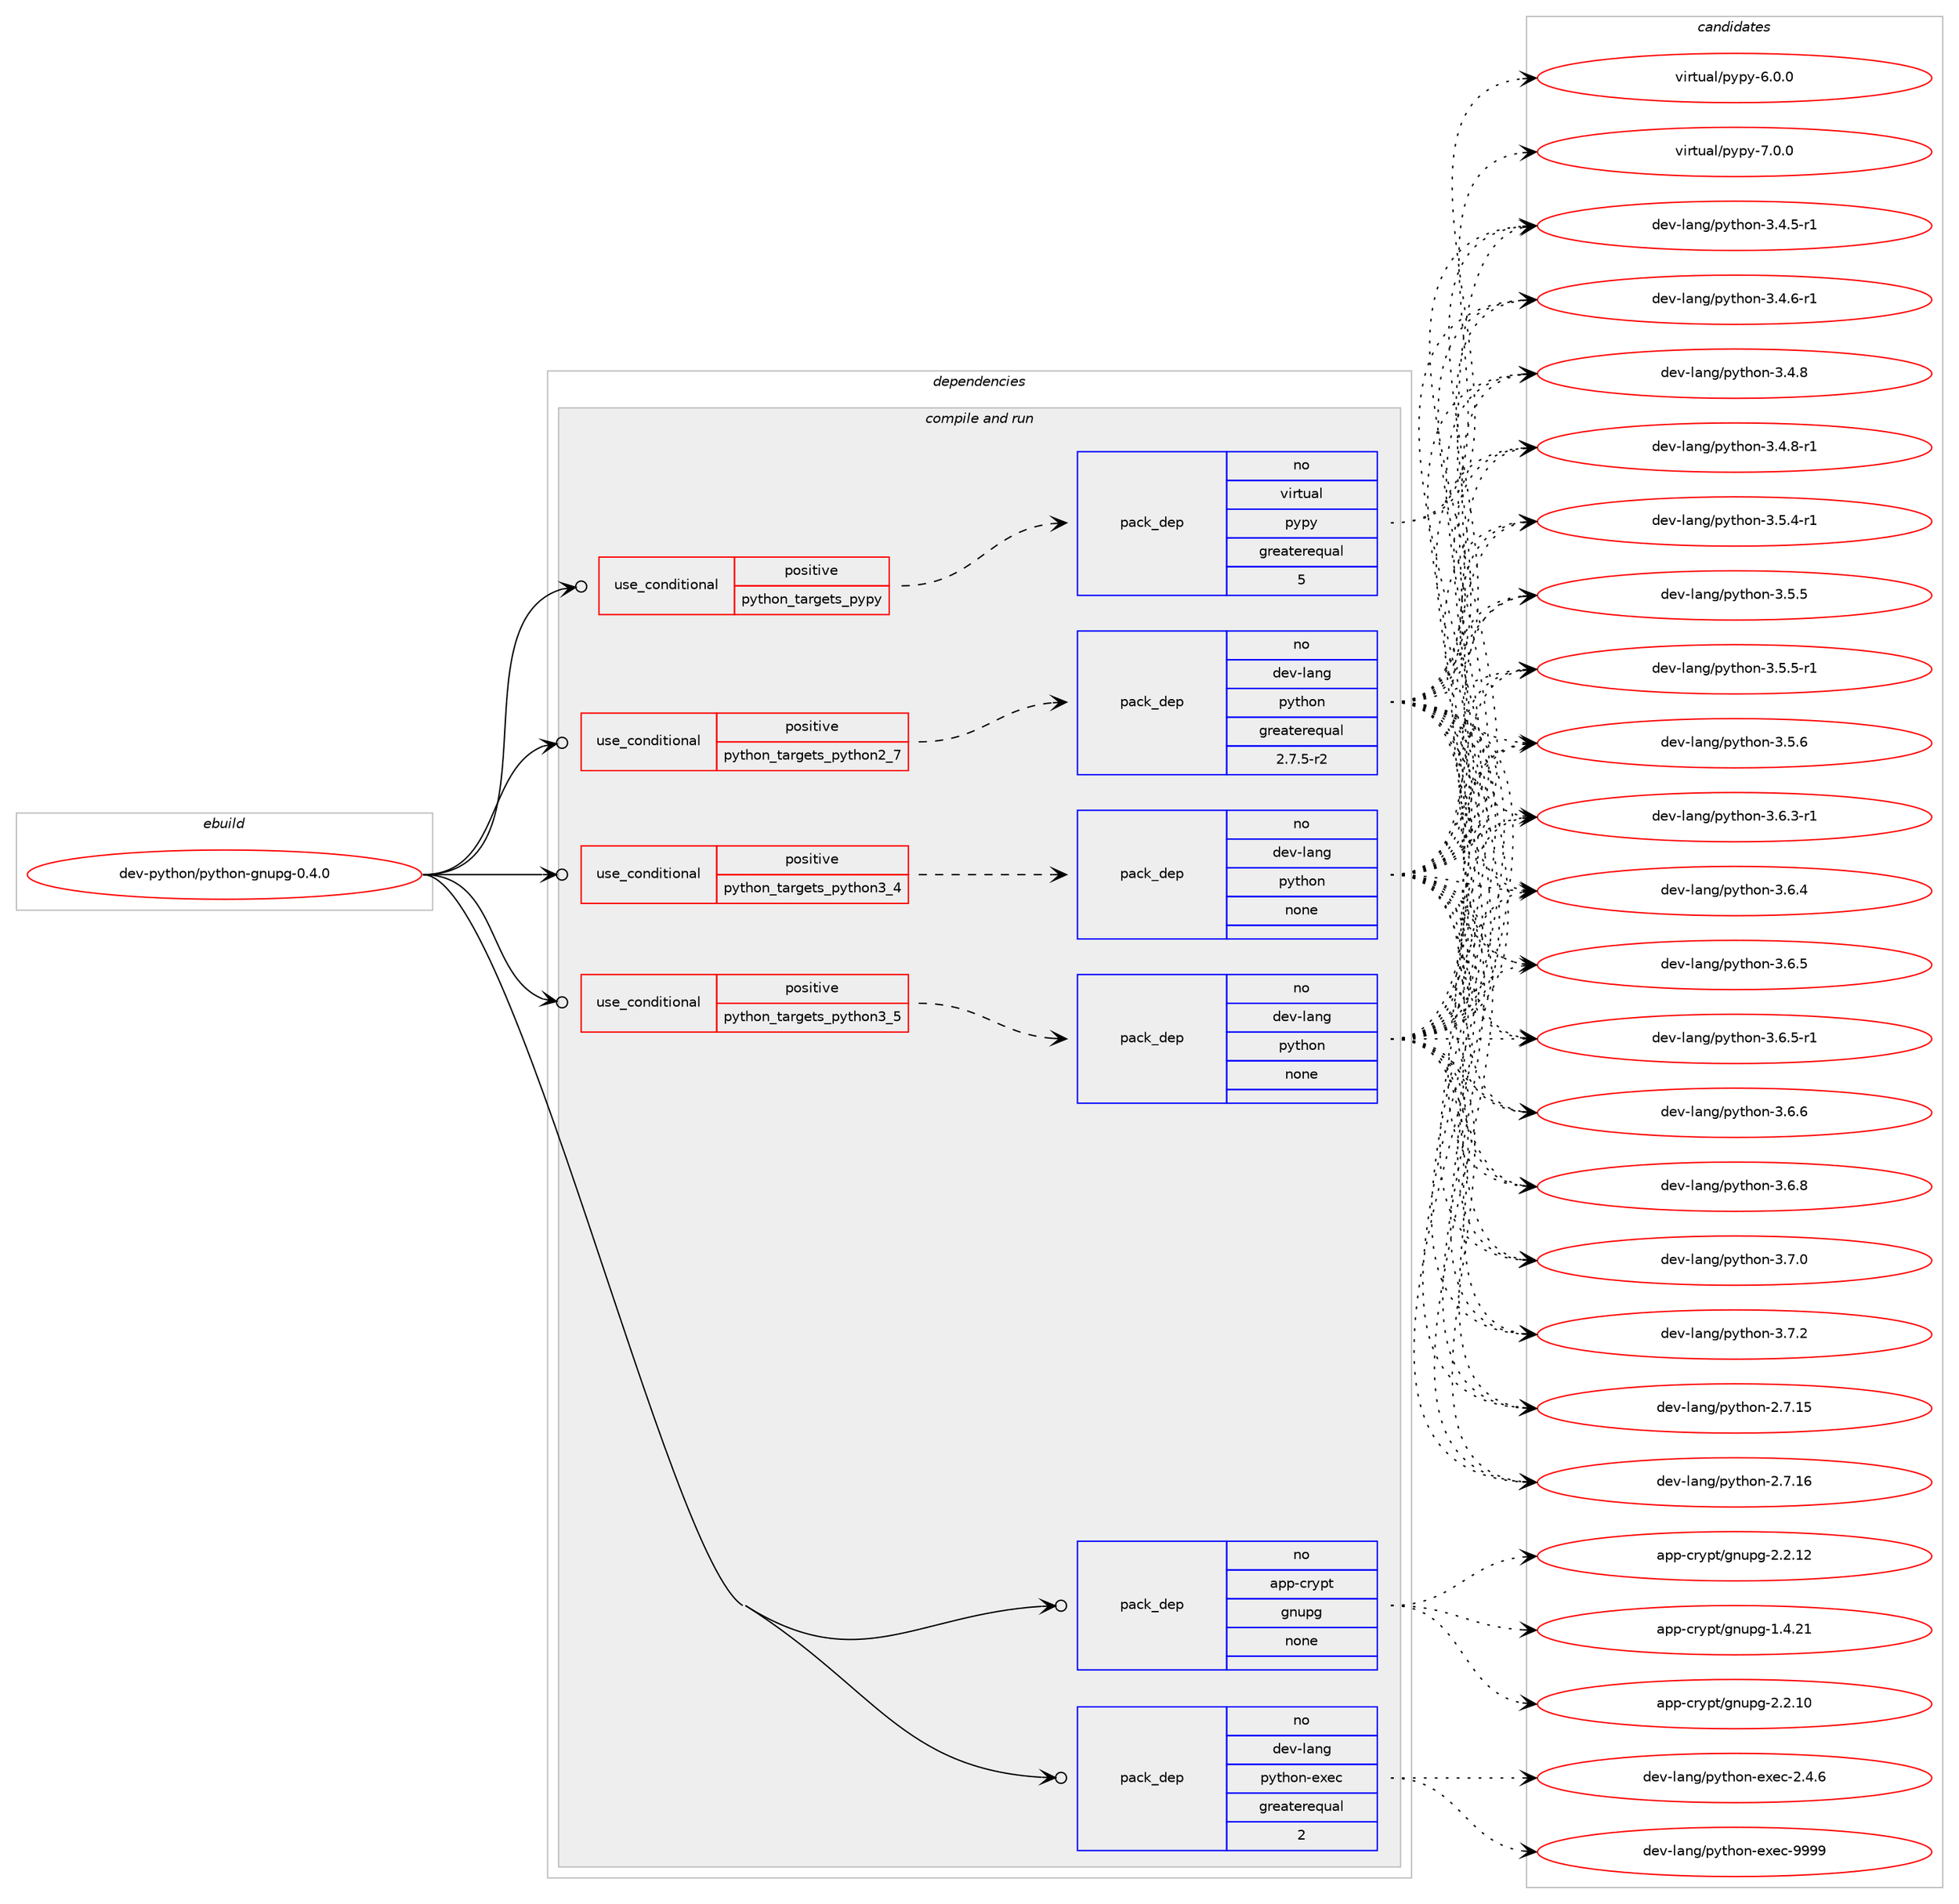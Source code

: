 digraph prolog {

# *************
# Graph options
# *************

newrank=true;
concentrate=true;
compound=true;
graph [rankdir=LR,fontname=Helvetica,fontsize=10,ranksep=1.5];#, ranksep=2.5, nodesep=0.2];
edge  [arrowhead=vee];
node  [fontname=Helvetica,fontsize=10];

# **********
# The ebuild
# **********

subgraph cluster_leftcol {
color=gray;
rank=same;
label=<<i>ebuild</i>>;
id [label="dev-python/python-gnupg-0.4.0", color=red, width=4, href="../dev-python/python-gnupg-0.4.0.svg"];
}

# ****************
# The dependencies
# ****************

subgraph cluster_midcol {
color=gray;
label=<<i>dependencies</i>>;
subgraph cluster_compile {
fillcolor="#eeeeee";
style=filled;
label=<<i>compile</i>>;
}
subgraph cluster_compileandrun {
fillcolor="#eeeeee";
style=filled;
label=<<i>compile and run</i>>;
subgraph cond382686 {
dependency1435039 [label=<<TABLE BORDER="0" CELLBORDER="1" CELLSPACING="0" CELLPADDING="4"><TR><TD ROWSPAN="3" CELLPADDING="10">use_conditional</TD></TR><TR><TD>positive</TD></TR><TR><TD>python_targets_pypy</TD></TR></TABLE>>, shape=none, color=red];
subgraph pack1029000 {
dependency1435040 [label=<<TABLE BORDER="0" CELLBORDER="1" CELLSPACING="0" CELLPADDING="4" WIDTH="220"><TR><TD ROWSPAN="6" CELLPADDING="30">pack_dep</TD></TR><TR><TD WIDTH="110">no</TD></TR><TR><TD>virtual</TD></TR><TR><TD>pypy</TD></TR><TR><TD>greaterequal</TD></TR><TR><TD>5</TD></TR></TABLE>>, shape=none, color=blue];
}
dependency1435039:e -> dependency1435040:w [weight=20,style="dashed",arrowhead="vee"];
}
id:e -> dependency1435039:w [weight=20,style="solid",arrowhead="odotvee"];
subgraph cond382687 {
dependency1435041 [label=<<TABLE BORDER="0" CELLBORDER="1" CELLSPACING="0" CELLPADDING="4"><TR><TD ROWSPAN="3" CELLPADDING="10">use_conditional</TD></TR><TR><TD>positive</TD></TR><TR><TD>python_targets_python2_7</TD></TR></TABLE>>, shape=none, color=red];
subgraph pack1029001 {
dependency1435042 [label=<<TABLE BORDER="0" CELLBORDER="1" CELLSPACING="0" CELLPADDING="4" WIDTH="220"><TR><TD ROWSPAN="6" CELLPADDING="30">pack_dep</TD></TR><TR><TD WIDTH="110">no</TD></TR><TR><TD>dev-lang</TD></TR><TR><TD>python</TD></TR><TR><TD>greaterequal</TD></TR><TR><TD>2.7.5-r2</TD></TR></TABLE>>, shape=none, color=blue];
}
dependency1435041:e -> dependency1435042:w [weight=20,style="dashed",arrowhead="vee"];
}
id:e -> dependency1435041:w [weight=20,style="solid",arrowhead="odotvee"];
subgraph cond382688 {
dependency1435043 [label=<<TABLE BORDER="0" CELLBORDER="1" CELLSPACING="0" CELLPADDING="4"><TR><TD ROWSPAN="3" CELLPADDING="10">use_conditional</TD></TR><TR><TD>positive</TD></TR><TR><TD>python_targets_python3_4</TD></TR></TABLE>>, shape=none, color=red];
subgraph pack1029002 {
dependency1435044 [label=<<TABLE BORDER="0" CELLBORDER="1" CELLSPACING="0" CELLPADDING="4" WIDTH="220"><TR><TD ROWSPAN="6" CELLPADDING="30">pack_dep</TD></TR><TR><TD WIDTH="110">no</TD></TR><TR><TD>dev-lang</TD></TR><TR><TD>python</TD></TR><TR><TD>none</TD></TR><TR><TD></TD></TR></TABLE>>, shape=none, color=blue];
}
dependency1435043:e -> dependency1435044:w [weight=20,style="dashed",arrowhead="vee"];
}
id:e -> dependency1435043:w [weight=20,style="solid",arrowhead="odotvee"];
subgraph cond382689 {
dependency1435045 [label=<<TABLE BORDER="0" CELLBORDER="1" CELLSPACING="0" CELLPADDING="4"><TR><TD ROWSPAN="3" CELLPADDING="10">use_conditional</TD></TR><TR><TD>positive</TD></TR><TR><TD>python_targets_python3_5</TD></TR></TABLE>>, shape=none, color=red];
subgraph pack1029003 {
dependency1435046 [label=<<TABLE BORDER="0" CELLBORDER="1" CELLSPACING="0" CELLPADDING="4" WIDTH="220"><TR><TD ROWSPAN="6" CELLPADDING="30">pack_dep</TD></TR><TR><TD WIDTH="110">no</TD></TR><TR><TD>dev-lang</TD></TR><TR><TD>python</TD></TR><TR><TD>none</TD></TR><TR><TD></TD></TR></TABLE>>, shape=none, color=blue];
}
dependency1435045:e -> dependency1435046:w [weight=20,style="dashed",arrowhead="vee"];
}
id:e -> dependency1435045:w [weight=20,style="solid",arrowhead="odotvee"];
subgraph pack1029004 {
dependency1435047 [label=<<TABLE BORDER="0" CELLBORDER="1" CELLSPACING="0" CELLPADDING="4" WIDTH="220"><TR><TD ROWSPAN="6" CELLPADDING="30">pack_dep</TD></TR><TR><TD WIDTH="110">no</TD></TR><TR><TD>app-crypt</TD></TR><TR><TD>gnupg</TD></TR><TR><TD>none</TD></TR><TR><TD></TD></TR></TABLE>>, shape=none, color=blue];
}
id:e -> dependency1435047:w [weight=20,style="solid",arrowhead="odotvee"];
subgraph pack1029005 {
dependency1435048 [label=<<TABLE BORDER="0" CELLBORDER="1" CELLSPACING="0" CELLPADDING="4" WIDTH="220"><TR><TD ROWSPAN="6" CELLPADDING="30">pack_dep</TD></TR><TR><TD WIDTH="110">no</TD></TR><TR><TD>dev-lang</TD></TR><TR><TD>python-exec</TD></TR><TR><TD>greaterequal</TD></TR><TR><TD>2</TD></TR></TABLE>>, shape=none, color=blue];
}
id:e -> dependency1435048:w [weight=20,style="solid",arrowhead="odotvee"];
}
subgraph cluster_run {
fillcolor="#eeeeee";
style=filled;
label=<<i>run</i>>;
}
}

# **************
# The candidates
# **************

subgraph cluster_choices {
rank=same;
color=gray;
label=<<i>candidates</i>>;

subgraph choice1029000 {
color=black;
nodesep=1;
choice1181051141161179710847112121112121455446484648 [label="virtual/pypy-6.0.0", color=red, width=4,href="../virtual/pypy-6.0.0.svg"];
choice1181051141161179710847112121112121455546484648 [label="virtual/pypy-7.0.0", color=red, width=4,href="../virtual/pypy-7.0.0.svg"];
dependency1435040:e -> choice1181051141161179710847112121112121455446484648:w [style=dotted,weight="100"];
dependency1435040:e -> choice1181051141161179710847112121112121455546484648:w [style=dotted,weight="100"];
}
subgraph choice1029001 {
color=black;
nodesep=1;
choice10010111845108971101034711212111610411111045504655464953 [label="dev-lang/python-2.7.15", color=red, width=4,href="../dev-lang/python-2.7.15.svg"];
choice10010111845108971101034711212111610411111045504655464954 [label="dev-lang/python-2.7.16", color=red, width=4,href="../dev-lang/python-2.7.16.svg"];
choice1001011184510897110103471121211161041111104551465246534511449 [label="dev-lang/python-3.4.5-r1", color=red, width=4,href="../dev-lang/python-3.4.5-r1.svg"];
choice1001011184510897110103471121211161041111104551465246544511449 [label="dev-lang/python-3.4.6-r1", color=red, width=4,href="../dev-lang/python-3.4.6-r1.svg"];
choice100101118451089711010347112121116104111110455146524656 [label="dev-lang/python-3.4.8", color=red, width=4,href="../dev-lang/python-3.4.8.svg"];
choice1001011184510897110103471121211161041111104551465246564511449 [label="dev-lang/python-3.4.8-r1", color=red, width=4,href="../dev-lang/python-3.4.8-r1.svg"];
choice1001011184510897110103471121211161041111104551465346524511449 [label="dev-lang/python-3.5.4-r1", color=red, width=4,href="../dev-lang/python-3.5.4-r1.svg"];
choice100101118451089711010347112121116104111110455146534653 [label="dev-lang/python-3.5.5", color=red, width=4,href="../dev-lang/python-3.5.5.svg"];
choice1001011184510897110103471121211161041111104551465346534511449 [label="dev-lang/python-3.5.5-r1", color=red, width=4,href="../dev-lang/python-3.5.5-r1.svg"];
choice100101118451089711010347112121116104111110455146534654 [label="dev-lang/python-3.5.6", color=red, width=4,href="../dev-lang/python-3.5.6.svg"];
choice1001011184510897110103471121211161041111104551465446514511449 [label="dev-lang/python-3.6.3-r1", color=red, width=4,href="../dev-lang/python-3.6.3-r1.svg"];
choice100101118451089711010347112121116104111110455146544652 [label="dev-lang/python-3.6.4", color=red, width=4,href="../dev-lang/python-3.6.4.svg"];
choice100101118451089711010347112121116104111110455146544653 [label="dev-lang/python-3.6.5", color=red, width=4,href="../dev-lang/python-3.6.5.svg"];
choice1001011184510897110103471121211161041111104551465446534511449 [label="dev-lang/python-3.6.5-r1", color=red, width=4,href="../dev-lang/python-3.6.5-r1.svg"];
choice100101118451089711010347112121116104111110455146544654 [label="dev-lang/python-3.6.6", color=red, width=4,href="../dev-lang/python-3.6.6.svg"];
choice100101118451089711010347112121116104111110455146544656 [label="dev-lang/python-3.6.8", color=red, width=4,href="../dev-lang/python-3.6.8.svg"];
choice100101118451089711010347112121116104111110455146554648 [label="dev-lang/python-3.7.0", color=red, width=4,href="../dev-lang/python-3.7.0.svg"];
choice100101118451089711010347112121116104111110455146554650 [label="dev-lang/python-3.7.2", color=red, width=4,href="../dev-lang/python-3.7.2.svg"];
dependency1435042:e -> choice10010111845108971101034711212111610411111045504655464953:w [style=dotted,weight="100"];
dependency1435042:e -> choice10010111845108971101034711212111610411111045504655464954:w [style=dotted,weight="100"];
dependency1435042:e -> choice1001011184510897110103471121211161041111104551465246534511449:w [style=dotted,weight="100"];
dependency1435042:e -> choice1001011184510897110103471121211161041111104551465246544511449:w [style=dotted,weight="100"];
dependency1435042:e -> choice100101118451089711010347112121116104111110455146524656:w [style=dotted,weight="100"];
dependency1435042:e -> choice1001011184510897110103471121211161041111104551465246564511449:w [style=dotted,weight="100"];
dependency1435042:e -> choice1001011184510897110103471121211161041111104551465346524511449:w [style=dotted,weight="100"];
dependency1435042:e -> choice100101118451089711010347112121116104111110455146534653:w [style=dotted,weight="100"];
dependency1435042:e -> choice1001011184510897110103471121211161041111104551465346534511449:w [style=dotted,weight="100"];
dependency1435042:e -> choice100101118451089711010347112121116104111110455146534654:w [style=dotted,weight="100"];
dependency1435042:e -> choice1001011184510897110103471121211161041111104551465446514511449:w [style=dotted,weight="100"];
dependency1435042:e -> choice100101118451089711010347112121116104111110455146544652:w [style=dotted,weight="100"];
dependency1435042:e -> choice100101118451089711010347112121116104111110455146544653:w [style=dotted,weight="100"];
dependency1435042:e -> choice1001011184510897110103471121211161041111104551465446534511449:w [style=dotted,weight="100"];
dependency1435042:e -> choice100101118451089711010347112121116104111110455146544654:w [style=dotted,weight="100"];
dependency1435042:e -> choice100101118451089711010347112121116104111110455146544656:w [style=dotted,weight="100"];
dependency1435042:e -> choice100101118451089711010347112121116104111110455146554648:w [style=dotted,weight="100"];
dependency1435042:e -> choice100101118451089711010347112121116104111110455146554650:w [style=dotted,weight="100"];
}
subgraph choice1029002 {
color=black;
nodesep=1;
choice10010111845108971101034711212111610411111045504655464953 [label="dev-lang/python-2.7.15", color=red, width=4,href="../dev-lang/python-2.7.15.svg"];
choice10010111845108971101034711212111610411111045504655464954 [label="dev-lang/python-2.7.16", color=red, width=4,href="../dev-lang/python-2.7.16.svg"];
choice1001011184510897110103471121211161041111104551465246534511449 [label="dev-lang/python-3.4.5-r1", color=red, width=4,href="../dev-lang/python-3.4.5-r1.svg"];
choice1001011184510897110103471121211161041111104551465246544511449 [label="dev-lang/python-3.4.6-r1", color=red, width=4,href="../dev-lang/python-3.4.6-r1.svg"];
choice100101118451089711010347112121116104111110455146524656 [label="dev-lang/python-3.4.8", color=red, width=4,href="../dev-lang/python-3.4.8.svg"];
choice1001011184510897110103471121211161041111104551465246564511449 [label="dev-lang/python-3.4.8-r1", color=red, width=4,href="../dev-lang/python-3.4.8-r1.svg"];
choice1001011184510897110103471121211161041111104551465346524511449 [label="dev-lang/python-3.5.4-r1", color=red, width=4,href="../dev-lang/python-3.5.4-r1.svg"];
choice100101118451089711010347112121116104111110455146534653 [label="dev-lang/python-3.5.5", color=red, width=4,href="../dev-lang/python-3.5.5.svg"];
choice1001011184510897110103471121211161041111104551465346534511449 [label="dev-lang/python-3.5.5-r1", color=red, width=4,href="../dev-lang/python-3.5.5-r1.svg"];
choice100101118451089711010347112121116104111110455146534654 [label="dev-lang/python-3.5.6", color=red, width=4,href="../dev-lang/python-3.5.6.svg"];
choice1001011184510897110103471121211161041111104551465446514511449 [label="dev-lang/python-3.6.3-r1", color=red, width=4,href="../dev-lang/python-3.6.3-r1.svg"];
choice100101118451089711010347112121116104111110455146544652 [label="dev-lang/python-3.6.4", color=red, width=4,href="../dev-lang/python-3.6.4.svg"];
choice100101118451089711010347112121116104111110455146544653 [label="dev-lang/python-3.6.5", color=red, width=4,href="../dev-lang/python-3.6.5.svg"];
choice1001011184510897110103471121211161041111104551465446534511449 [label="dev-lang/python-3.6.5-r1", color=red, width=4,href="../dev-lang/python-3.6.5-r1.svg"];
choice100101118451089711010347112121116104111110455146544654 [label="dev-lang/python-3.6.6", color=red, width=4,href="../dev-lang/python-3.6.6.svg"];
choice100101118451089711010347112121116104111110455146544656 [label="dev-lang/python-3.6.8", color=red, width=4,href="../dev-lang/python-3.6.8.svg"];
choice100101118451089711010347112121116104111110455146554648 [label="dev-lang/python-3.7.0", color=red, width=4,href="../dev-lang/python-3.7.0.svg"];
choice100101118451089711010347112121116104111110455146554650 [label="dev-lang/python-3.7.2", color=red, width=4,href="../dev-lang/python-3.7.2.svg"];
dependency1435044:e -> choice10010111845108971101034711212111610411111045504655464953:w [style=dotted,weight="100"];
dependency1435044:e -> choice10010111845108971101034711212111610411111045504655464954:w [style=dotted,weight="100"];
dependency1435044:e -> choice1001011184510897110103471121211161041111104551465246534511449:w [style=dotted,weight="100"];
dependency1435044:e -> choice1001011184510897110103471121211161041111104551465246544511449:w [style=dotted,weight="100"];
dependency1435044:e -> choice100101118451089711010347112121116104111110455146524656:w [style=dotted,weight="100"];
dependency1435044:e -> choice1001011184510897110103471121211161041111104551465246564511449:w [style=dotted,weight="100"];
dependency1435044:e -> choice1001011184510897110103471121211161041111104551465346524511449:w [style=dotted,weight="100"];
dependency1435044:e -> choice100101118451089711010347112121116104111110455146534653:w [style=dotted,weight="100"];
dependency1435044:e -> choice1001011184510897110103471121211161041111104551465346534511449:w [style=dotted,weight="100"];
dependency1435044:e -> choice100101118451089711010347112121116104111110455146534654:w [style=dotted,weight="100"];
dependency1435044:e -> choice1001011184510897110103471121211161041111104551465446514511449:w [style=dotted,weight="100"];
dependency1435044:e -> choice100101118451089711010347112121116104111110455146544652:w [style=dotted,weight="100"];
dependency1435044:e -> choice100101118451089711010347112121116104111110455146544653:w [style=dotted,weight="100"];
dependency1435044:e -> choice1001011184510897110103471121211161041111104551465446534511449:w [style=dotted,weight="100"];
dependency1435044:e -> choice100101118451089711010347112121116104111110455146544654:w [style=dotted,weight="100"];
dependency1435044:e -> choice100101118451089711010347112121116104111110455146544656:w [style=dotted,weight="100"];
dependency1435044:e -> choice100101118451089711010347112121116104111110455146554648:w [style=dotted,weight="100"];
dependency1435044:e -> choice100101118451089711010347112121116104111110455146554650:w [style=dotted,weight="100"];
}
subgraph choice1029003 {
color=black;
nodesep=1;
choice10010111845108971101034711212111610411111045504655464953 [label="dev-lang/python-2.7.15", color=red, width=4,href="../dev-lang/python-2.7.15.svg"];
choice10010111845108971101034711212111610411111045504655464954 [label="dev-lang/python-2.7.16", color=red, width=4,href="../dev-lang/python-2.7.16.svg"];
choice1001011184510897110103471121211161041111104551465246534511449 [label="dev-lang/python-3.4.5-r1", color=red, width=4,href="../dev-lang/python-3.4.5-r1.svg"];
choice1001011184510897110103471121211161041111104551465246544511449 [label="dev-lang/python-3.4.6-r1", color=red, width=4,href="../dev-lang/python-3.4.6-r1.svg"];
choice100101118451089711010347112121116104111110455146524656 [label="dev-lang/python-3.4.8", color=red, width=4,href="../dev-lang/python-3.4.8.svg"];
choice1001011184510897110103471121211161041111104551465246564511449 [label="dev-lang/python-3.4.8-r1", color=red, width=4,href="../dev-lang/python-3.4.8-r1.svg"];
choice1001011184510897110103471121211161041111104551465346524511449 [label="dev-lang/python-3.5.4-r1", color=red, width=4,href="../dev-lang/python-3.5.4-r1.svg"];
choice100101118451089711010347112121116104111110455146534653 [label="dev-lang/python-3.5.5", color=red, width=4,href="../dev-lang/python-3.5.5.svg"];
choice1001011184510897110103471121211161041111104551465346534511449 [label="dev-lang/python-3.5.5-r1", color=red, width=4,href="../dev-lang/python-3.5.5-r1.svg"];
choice100101118451089711010347112121116104111110455146534654 [label="dev-lang/python-3.5.6", color=red, width=4,href="../dev-lang/python-3.5.6.svg"];
choice1001011184510897110103471121211161041111104551465446514511449 [label="dev-lang/python-3.6.3-r1", color=red, width=4,href="../dev-lang/python-3.6.3-r1.svg"];
choice100101118451089711010347112121116104111110455146544652 [label="dev-lang/python-3.6.4", color=red, width=4,href="../dev-lang/python-3.6.4.svg"];
choice100101118451089711010347112121116104111110455146544653 [label="dev-lang/python-3.6.5", color=red, width=4,href="../dev-lang/python-3.6.5.svg"];
choice1001011184510897110103471121211161041111104551465446534511449 [label="dev-lang/python-3.6.5-r1", color=red, width=4,href="../dev-lang/python-3.6.5-r1.svg"];
choice100101118451089711010347112121116104111110455146544654 [label="dev-lang/python-3.6.6", color=red, width=4,href="../dev-lang/python-3.6.6.svg"];
choice100101118451089711010347112121116104111110455146544656 [label="dev-lang/python-3.6.8", color=red, width=4,href="../dev-lang/python-3.6.8.svg"];
choice100101118451089711010347112121116104111110455146554648 [label="dev-lang/python-3.7.0", color=red, width=4,href="../dev-lang/python-3.7.0.svg"];
choice100101118451089711010347112121116104111110455146554650 [label="dev-lang/python-3.7.2", color=red, width=4,href="../dev-lang/python-3.7.2.svg"];
dependency1435046:e -> choice10010111845108971101034711212111610411111045504655464953:w [style=dotted,weight="100"];
dependency1435046:e -> choice10010111845108971101034711212111610411111045504655464954:w [style=dotted,weight="100"];
dependency1435046:e -> choice1001011184510897110103471121211161041111104551465246534511449:w [style=dotted,weight="100"];
dependency1435046:e -> choice1001011184510897110103471121211161041111104551465246544511449:w [style=dotted,weight="100"];
dependency1435046:e -> choice100101118451089711010347112121116104111110455146524656:w [style=dotted,weight="100"];
dependency1435046:e -> choice1001011184510897110103471121211161041111104551465246564511449:w [style=dotted,weight="100"];
dependency1435046:e -> choice1001011184510897110103471121211161041111104551465346524511449:w [style=dotted,weight="100"];
dependency1435046:e -> choice100101118451089711010347112121116104111110455146534653:w [style=dotted,weight="100"];
dependency1435046:e -> choice1001011184510897110103471121211161041111104551465346534511449:w [style=dotted,weight="100"];
dependency1435046:e -> choice100101118451089711010347112121116104111110455146534654:w [style=dotted,weight="100"];
dependency1435046:e -> choice1001011184510897110103471121211161041111104551465446514511449:w [style=dotted,weight="100"];
dependency1435046:e -> choice100101118451089711010347112121116104111110455146544652:w [style=dotted,weight="100"];
dependency1435046:e -> choice100101118451089711010347112121116104111110455146544653:w [style=dotted,weight="100"];
dependency1435046:e -> choice1001011184510897110103471121211161041111104551465446534511449:w [style=dotted,weight="100"];
dependency1435046:e -> choice100101118451089711010347112121116104111110455146544654:w [style=dotted,weight="100"];
dependency1435046:e -> choice100101118451089711010347112121116104111110455146544656:w [style=dotted,weight="100"];
dependency1435046:e -> choice100101118451089711010347112121116104111110455146554648:w [style=dotted,weight="100"];
dependency1435046:e -> choice100101118451089711010347112121116104111110455146554650:w [style=dotted,weight="100"];
}
subgraph choice1029004 {
color=black;
nodesep=1;
choice9711211245991141211121164710311011711210345494652465049 [label="app-crypt/gnupg-1.4.21", color=red, width=4,href="../app-crypt/gnupg-1.4.21.svg"];
choice9711211245991141211121164710311011711210345504650464948 [label="app-crypt/gnupg-2.2.10", color=red, width=4,href="../app-crypt/gnupg-2.2.10.svg"];
choice9711211245991141211121164710311011711210345504650464950 [label="app-crypt/gnupg-2.2.12", color=red, width=4,href="../app-crypt/gnupg-2.2.12.svg"];
dependency1435047:e -> choice9711211245991141211121164710311011711210345494652465049:w [style=dotted,weight="100"];
dependency1435047:e -> choice9711211245991141211121164710311011711210345504650464948:w [style=dotted,weight="100"];
dependency1435047:e -> choice9711211245991141211121164710311011711210345504650464950:w [style=dotted,weight="100"];
}
subgraph choice1029005 {
color=black;
nodesep=1;
choice1001011184510897110103471121211161041111104510112010199455046524654 [label="dev-lang/python-exec-2.4.6", color=red, width=4,href="../dev-lang/python-exec-2.4.6.svg"];
choice10010111845108971101034711212111610411111045101120101994557575757 [label="dev-lang/python-exec-9999", color=red, width=4,href="../dev-lang/python-exec-9999.svg"];
dependency1435048:e -> choice1001011184510897110103471121211161041111104510112010199455046524654:w [style=dotted,weight="100"];
dependency1435048:e -> choice10010111845108971101034711212111610411111045101120101994557575757:w [style=dotted,weight="100"];
}
}

}
